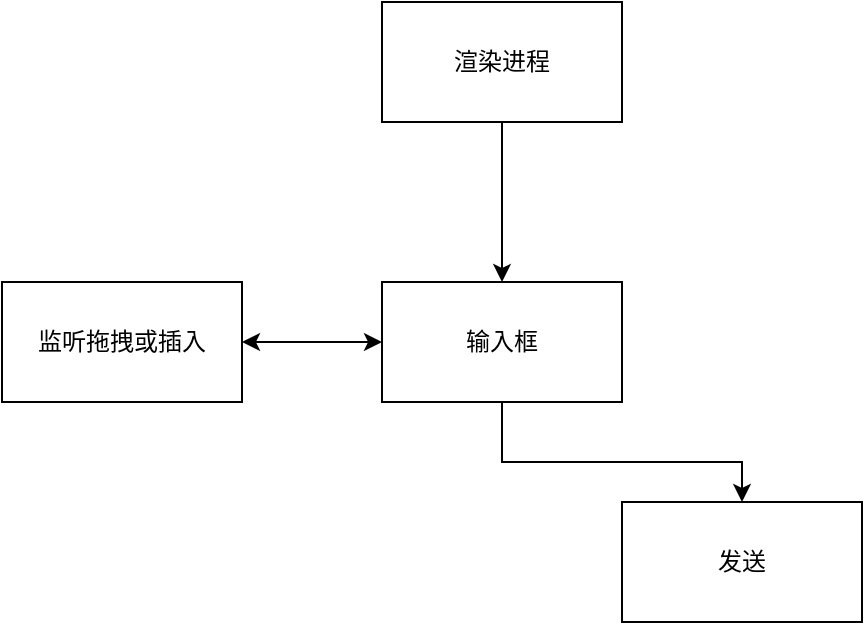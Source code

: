 <mxfile version="14.8.4" type="github">
  <diagram id="C5RBs43oDa-KdzZeNtuy" name="Page-1">
    <mxGraphModel dx="946" dy="519" grid="1" gridSize="10" guides="1" tooltips="1" connect="1" arrows="1" fold="1" page="1" pageScale="1" pageWidth="3300" pageHeight="4681" math="0" shadow="0">
      <root>
        <mxCell id="WIyWlLk6GJQsqaUBKTNV-0" />
        <mxCell id="WIyWlLk6GJQsqaUBKTNV-1" parent="WIyWlLk6GJQsqaUBKTNV-0" />
        <mxCell id="3rGNM-3Go1ZHxLhb3KYw-6" style="edgeStyle=orthogonalEdgeStyle;rounded=0;orthogonalLoop=1;jettySize=auto;html=1;entryX=0.5;entryY=0;entryDx=0;entryDy=0;" edge="1" parent="WIyWlLk6GJQsqaUBKTNV-1" source="3rGNM-3Go1ZHxLhb3KYw-0" target="3rGNM-3Go1ZHxLhb3KYw-1">
          <mxGeometry relative="1" as="geometry" />
        </mxCell>
        <mxCell id="3rGNM-3Go1ZHxLhb3KYw-0" value="渲染进程" style="rounded=0;whiteSpace=wrap;html=1;" vertex="1" parent="WIyWlLk6GJQsqaUBKTNV-1">
          <mxGeometry x="480" y="110" width="120" height="60" as="geometry" />
        </mxCell>
        <mxCell id="3rGNM-3Go1ZHxLhb3KYw-4" style="edgeStyle=orthogonalEdgeStyle;rounded=0;orthogonalLoop=1;jettySize=auto;html=1;entryX=0.5;entryY=0;entryDx=0;entryDy=0;" edge="1" parent="WIyWlLk6GJQsqaUBKTNV-1" source="3rGNM-3Go1ZHxLhb3KYw-1" target="3rGNM-3Go1ZHxLhb3KYw-3">
          <mxGeometry relative="1" as="geometry">
            <Array as="points">
              <mxPoint x="540" y="340" />
              <mxPoint x="660" y="340" />
            </Array>
          </mxGeometry>
        </mxCell>
        <mxCell id="3rGNM-3Go1ZHxLhb3KYw-1" value="输入框" style="rounded=0;whiteSpace=wrap;html=1;" vertex="1" parent="WIyWlLk6GJQsqaUBKTNV-1">
          <mxGeometry x="480" y="250" width="120" height="60" as="geometry" />
        </mxCell>
        <mxCell id="3rGNM-3Go1ZHxLhb3KYw-2" value="监听拖拽或插入" style="rounded=0;whiteSpace=wrap;html=1;" vertex="1" parent="WIyWlLk6GJQsqaUBKTNV-1">
          <mxGeometry x="290" y="250" width="120" height="60" as="geometry" />
        </mxCell>
        <mxCell id="3rGNM-3Go1ZHxLhb3KYw-3" value="发送" style="rounded=0;whiteSpace=wrap;html=1;" vertex="1" parent="WIyWlLk6GJQsqaUBKTNV-1">
          <mxGeometry x="600" y="360" width="120" height="60" as="geometry" />
        </mxCell>
        <mxCell id="3rGNM-3Go1ZHxLhb3KYw-9" value="" style="endArrow=classic;startArrow=classic;html=1;exitX=1;exitY=0.5;exitDx=0;exitDy=0;" edge="1" parent="WIyWlLk6GJQsqaUBKTNV-1" source="3rGNM-3Go1ZHxLhb3KYw-2">
          <mxGeometry width="50" height="50" relative="1" as="geometry">
            <mxPoint x="420" y="280" as="sourcePoint" />
            <mxPoint x="480" y="280" as="targetPoint" />
          </mxGeometry>
        </mxCell>
      </root>
    </mxGraphModel>
  </diagram>
</mxfile>
